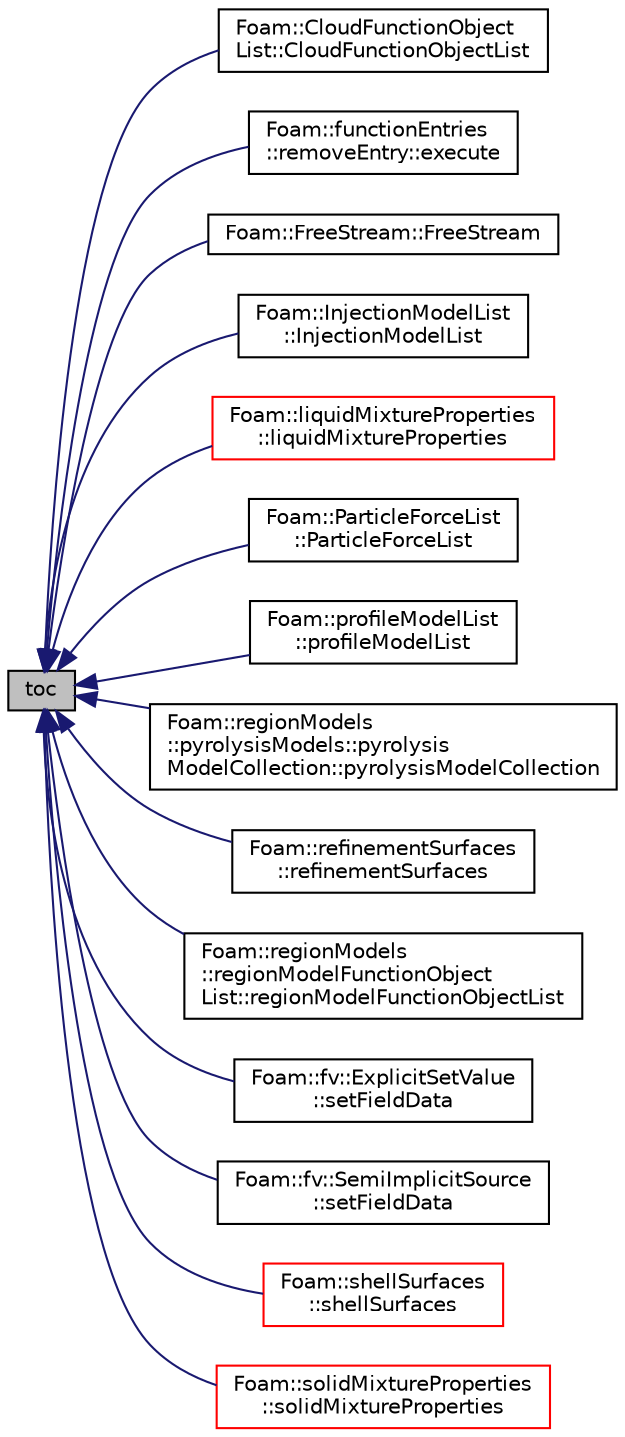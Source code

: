 digraph "toc"
{
  bgcolor="transparent";
  edge [fontname="Helvetica",fontsize="10",labelfontname="Helvetica",labelfontsize="10"];
  node [fontname="Helvetica",fontsize="10",shape=record];
  rankdir="LR";
  Node1 [label="toc",height=0.2,width=0.4,color="black", fillcolor="grey75", style="filled", fontcolor="black"];
  Node1 -> Node2 [dir="back",color="midnightblue",fontsize="10",style="solid",fontname="Helvetica"];
  Node2 [label="Foam::CloudFunctionObject\lList::CloudFunctionObjectList",height=0.2,width=0.4,color="black",URL="$a00284.html#abb4bf14292292f3d83dee6e005b12830",tooltip="Construct from mesh. "];
  Node1 -> Node3 [dir="back",color="midnightblue",fontsize="10",style="solid",fontname="Helvetica"];
  Node3 [label="Foam::functionEntries\l::removeEntry::execute",height=0.2,width=0.4,color="black",URL="$a02163.html#a0aa3070c44783d911c1f7924042f1cea",tooltip="Execute the functionEntry in a sub-dict context. "];
  Node1 -> Node4 [dir="back",color="midnightblue",fontsize="10",style="solid",fontname="Helvetica"];
  Node4 [label="Foam::FreeStream::FreeStream",height=0.2,width=0.4,color="black",URL="$a00860.html#a5019115de04adc2b93cc4c60c3d44c53",tooltip="Construct from dictionary. "];
  Node1 -> Node5 [dir="back",color="midnightblue",fontsize="10",style="solid",fontname="Helvetica"];
  Node5 [label="Foam::InjectionModelList\l::InjectionModelList",height=0.2,width=0.4,color="black",URL="$a01102.html#a617ab38ed1cfd0b28247959b414ee10d",tooltip="Construct from dictionary and cloud owner. "];
  Node1 -> Node6 [dir="back",color="midnightblue",fontsize="10",style="solid",fontname="Helvetica"];
  Node6 [label="Foam::liquidMixtureProperties\l::liquidMixtureProperties",height=0.2,width=0.4,color="red",URL="$a01361.html#ab05866f8bef6fa90f145ae8fb31ac805",tooltip="Construct from dictionary. "];
  Node1 -> Node7 [dir="back",color="midnightblue",fontsize="10",style="solid",fontname="Helvetica"];
  Node7 [label="Foam::ParticleForceList\l::ParticleForceList",height=0.2,width=0.4,color="black",URL="$a01784.html#af4b06de4958a7003bd6c1ddc2c763509",tooltip="Construct from mesh. "];
  Node1 -> Node8 [dir="back",color="midnightblue",fontsize="10",style="solid",fontname="Helvetica"];
  Node8 [label="Foam::profileModelList\l::profileModelList",height=0.2,width=0.4,color="black",URL="$a02009.html#a5624317691611c3fe4249c09f80510dc",tooltip="Constructor. "];
  Node1 -> Node9 [dir="back",color="midnightblue",fontsize="10",style="solid",fontname="Helvetica"];
  Node9 [label="Foam::regionModels\l::pyrolysisModels::pyrolysis\lModelCollection::pyrolysisModelCollection",height=0.2,width=0.4,color="black",URL="$a02050.html#a1b4173eb8a704738b95f1ba8542805dc",tooltip="Construct from mesh. "];
  Node1 -> Node10 [dir="back",color="midnightblue",fontsize="10",style="solid",fontname="Helvetica"];
  Node10 [label="Foam::refinementSurfaces\l::refinementSurfaces",height=0.2,width=0.4,color="black",URL="$a02122.html#a3eecea7df2307ad6efac0393c421de74",tooltip="Construct from surfaces and dictionary. "];
  Node1 -> Node11 [dir="back",color="midnightblue",fontsize="10",style="solid",fontname="Helvetica"];
  Node11 [label="Foam::regionModels\l::regionModelFunctionObject\lList::regionModelFunctionObjectList",height=0.2,width=0.4,color="black",URL="$a02145.html#aef7d24204fcca30d2a86bbc241823645",tooltip="Construct from mesh. "];
  Node1 -> Node12 [dir="back",color="midnightblue",fontsize="10",style="solid",fontname="Helvetica"];
  Node12 [label="Foam::fv::ExplicitSetValue\l::setFieldData",height=0.2,width=0.4,color="black",URL="$a00687.html#a26772bef077463531a0435da8d0bb7b2",tooltip="Set the local field data. "];
  Node1 -> Node13 [dir="back",color="midnightblue",fontsize="10",style="solid",fontname="Helvetica"];
  Node13 [label="Foam::fv::SemiImplicitSource\l::setFieldData",height=0.2,width=0.4,color="black",URL="$a02277.html#a26772bef077463531a0435da8d0bb7b2",tooltip="Set the local field data. "];
  Node1 -> Node14 [dir="back",color="midnightblue",fontsize="10",style="solid",fontname="Helvetica"];
  Node14 [label="Foam::shellSurfaces\l::shellSurfaces",height=0.2,width=0.4,color="red",URL="$a02295.html#a2c429cbb881bcc26360946abf9c5f3b9",tooltip="Construct from geometry and dictionary. "];
  Node1 -> Node15 [dir="back",color="midnightblue",fontsize="10",style="solid",fontname="Helvetica"];
  Node15 [label="Foam::solidMixtureProperties\l::solidMixtureProperties",height=0.2,width=0.4,color="red",URL="$a02380.html#a8f531b69cced5b7c79ce2beb05b8aa2b",tooltip="Construct from dictionary. "];
}
